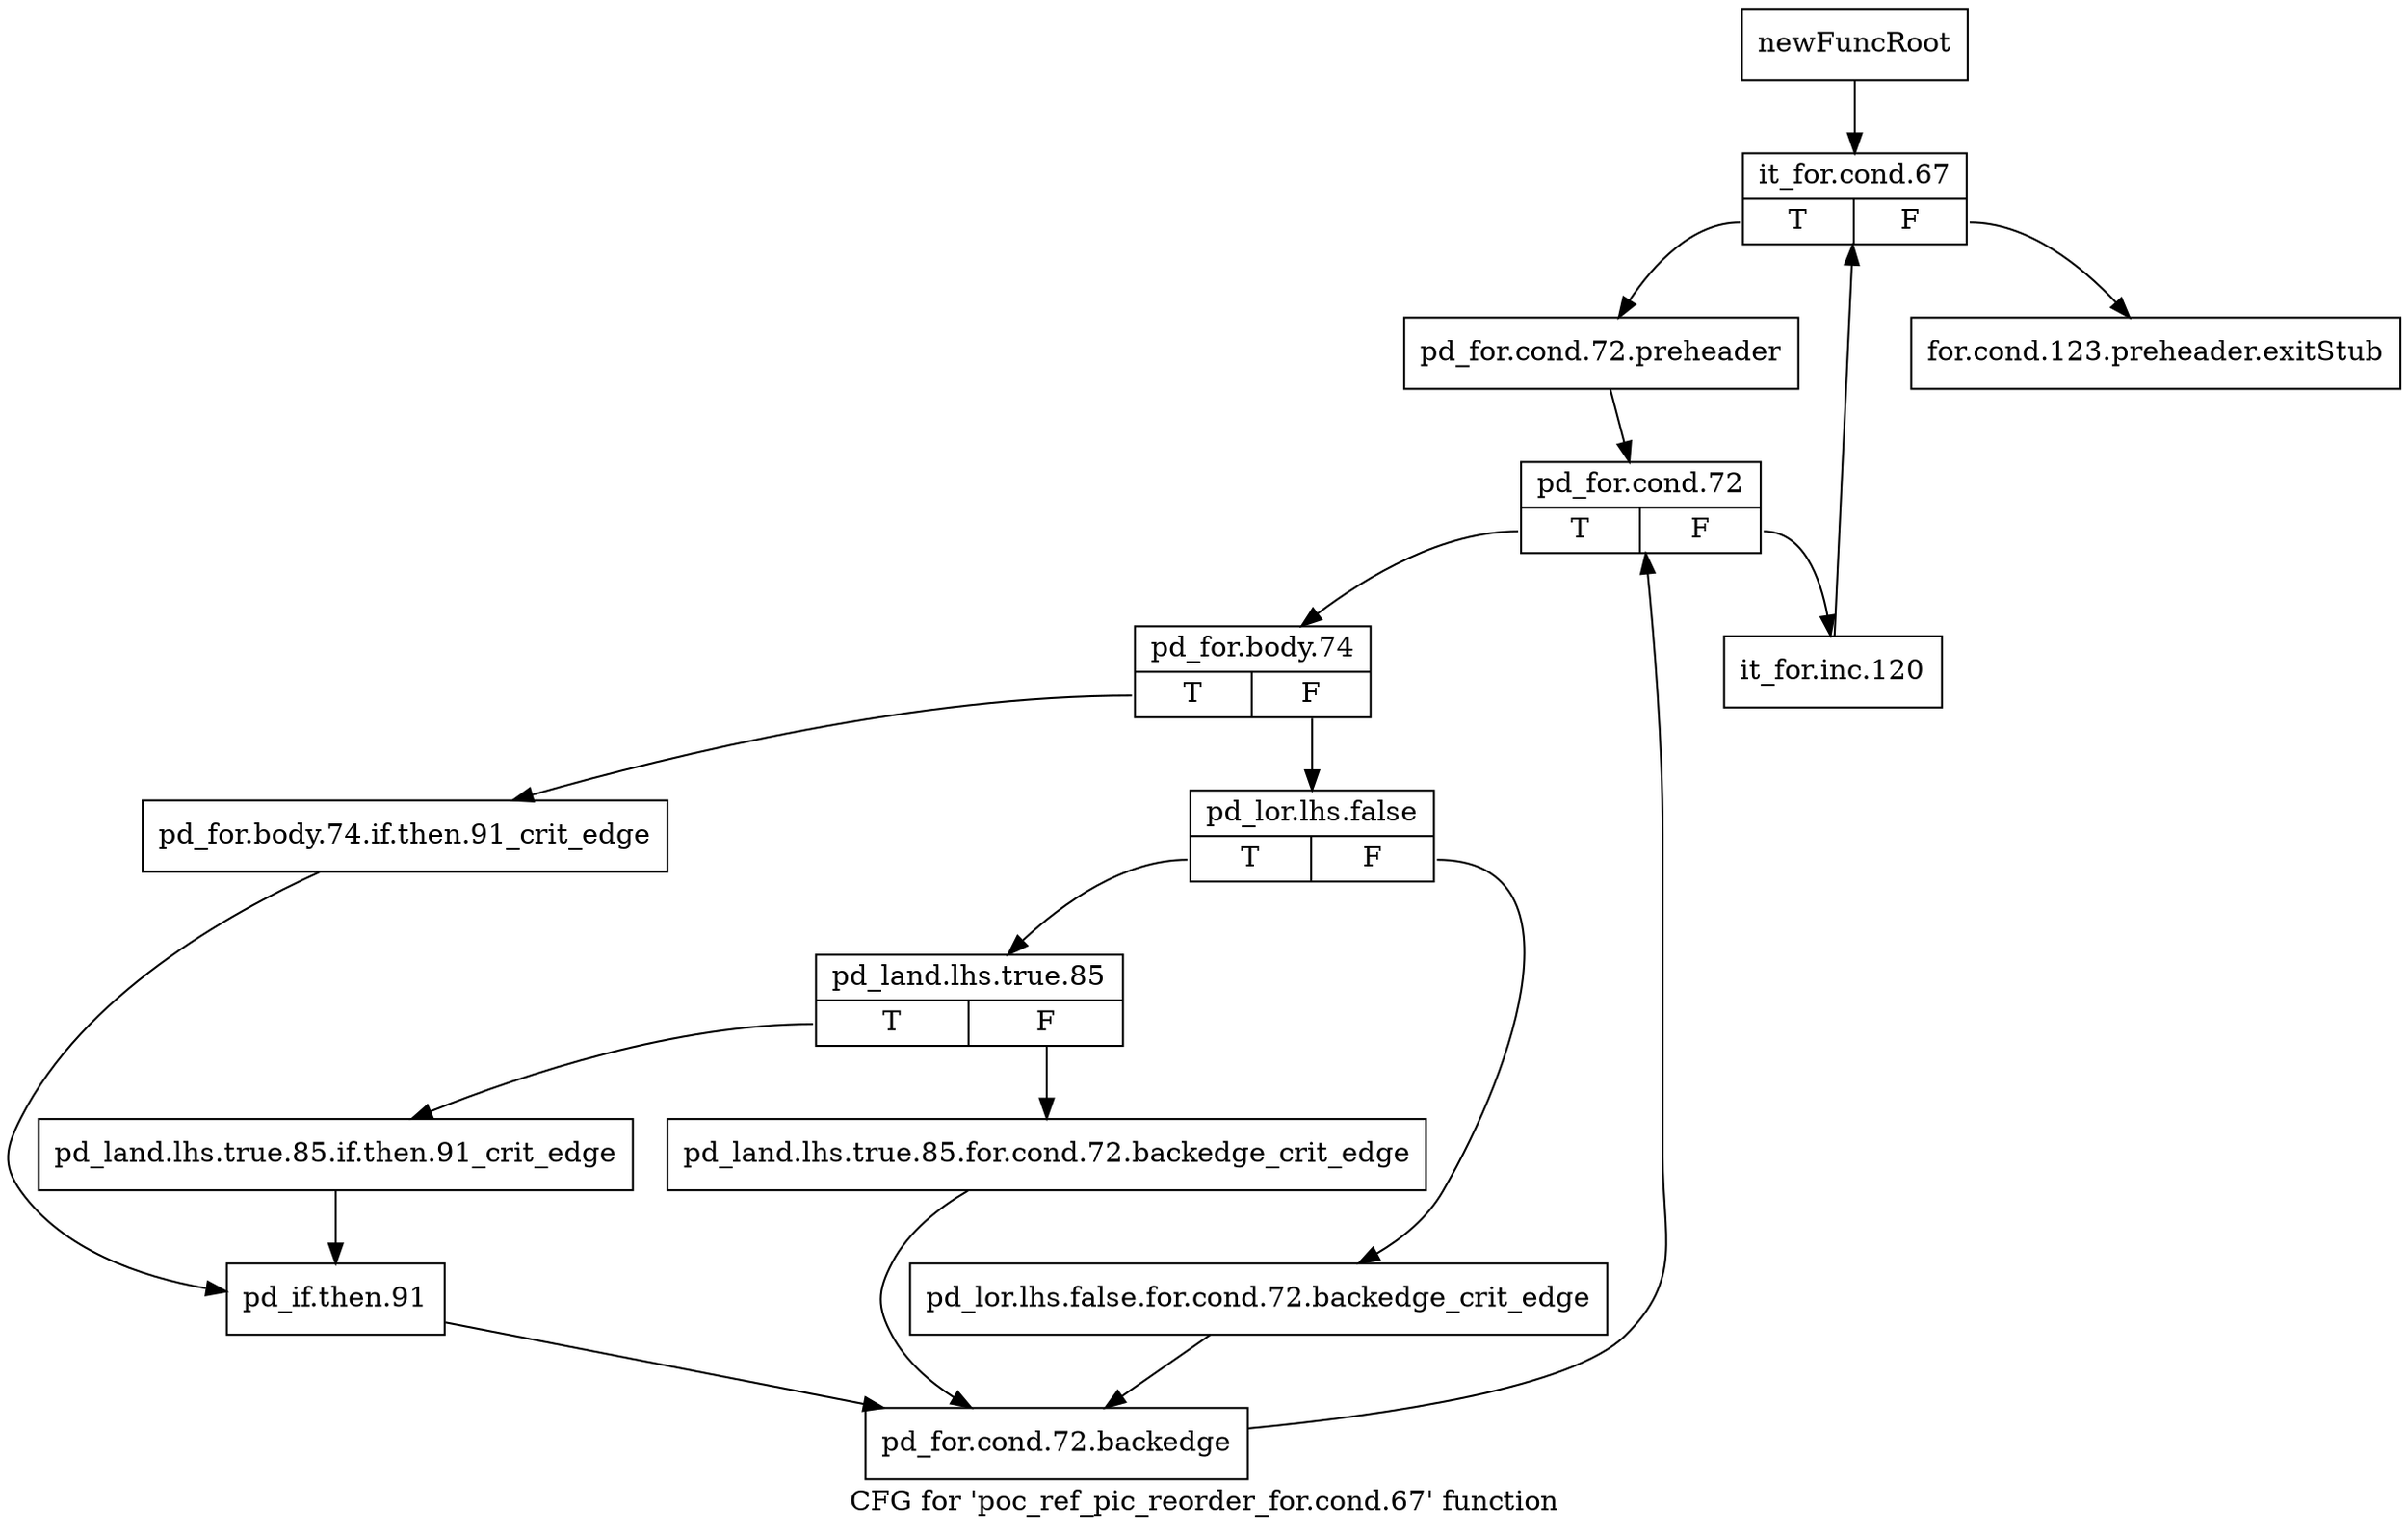digraph "CFG for 'poc_ref_pic_reorder_for.cond.67' function" {
	label="CFG for 'poc_ref_pic_reorder_for.cond.67' function";

	Node0x2ec6b60 [shape=record,label="{newFuncRoot}"];
	Node0x2ec6b60 -> Node0x2ec6c00;
	Node0x2ec6bb0 [shape=record,label="{for.cond.123.preheader.exitStub}"];
	Node0x2ec6c00 [shape=record,label="{it_for.cond.67|{<s0>T|<s1>F}}"];
	Node0x2ec6c00:s0 -> Node0x2ec6c50;
	Node0x2ec6c00:s1 -> Node0x2ec6bb0;
	Node0x2ec6c50 [shape=record,label="{pd_for.cond.72.preheader}"];
	Node0x2ec6c50 -> Node0x2ec6ca0;
	Node0x2ec6ca0 [shape=record,label="{pd_for.cond.72|{<s0>T|<s1>F}}"];
	Node0x2ec6ca0:s0 -> Node0x2ec6d40;
	Node0x2ec6ca0:s1 -> Node0x2ec6cf0;
	Node0x2ec6cf0 [shape=record,label="{it_for.inc.120}"];
	Node0x2ec6cf0 -> Node0x2ec6c00;
	Node0x2ec6d40 [shape=record,label="{pd_for.body.74|{<s0>T|<s1>F}}"];
	Node0x2ec6d40:s0 -> Node0x2ec6f20;
	Node0x2ec6d40:s1 -> Node0x2ec6d90;
	Node0x2ec6d90 [shape=record,label="{pd_lor.lhs.false|{<s0>T|<s1>F}}"];
	Node0x2ec6d90:s0 -> Node0x2ec6e30;
	Node0x2ec6d90:s1 -> Node0x2ec6de0;
	Node0x2ec6de0 [shape=record,label="{pd_lor.lhs.false.for.cond.72.backedge_crit_edge}"];
	Node0x2ec6de0 -> Node0x2ec6fc0;
	Node0x2ec6e30 [shape=record,label="{pd_land.lhs.true.85|{<s0>T|<s1>F}}"];
	Node0x2ec6e30:s0 -> Node0x2ec6ed0;
	Node0x2ec6e30:s1 -> Node0x2ec6e80;
	Node0x2ec6e80 [shape=record,label="{pd_land.lhs.true.85.for.cond.72.backedge_crit_edge}"];
	Node0x2ec6e80 -> Node0x2ec6fc0;
	Node0x2ec6ed0 [shape=record,label="{pd_land.lhs.true.85.if.then.91_crit_edge}"];
	Node0x2ec6ed0 -> Node0x2ec6f70;
	Node0x2ec6f20 [shape=record,label="{pd_for.body.74.if.then.91_crit_edge}"];
	Node0x2ec6f20 -> Node0x2ec6f70;
	Node0x2ec6f70 [shape=record,label="{pd_if.then.91}"];
	Node0x2ec6f70 -> Node0x2ec6fc0;
	Node0x2ec6fc0 [shape=record,label="{pd_for.cond.72.backedge}"];
	Node0x2ec6fc0 -> Node0x2ec6ca0;
}
